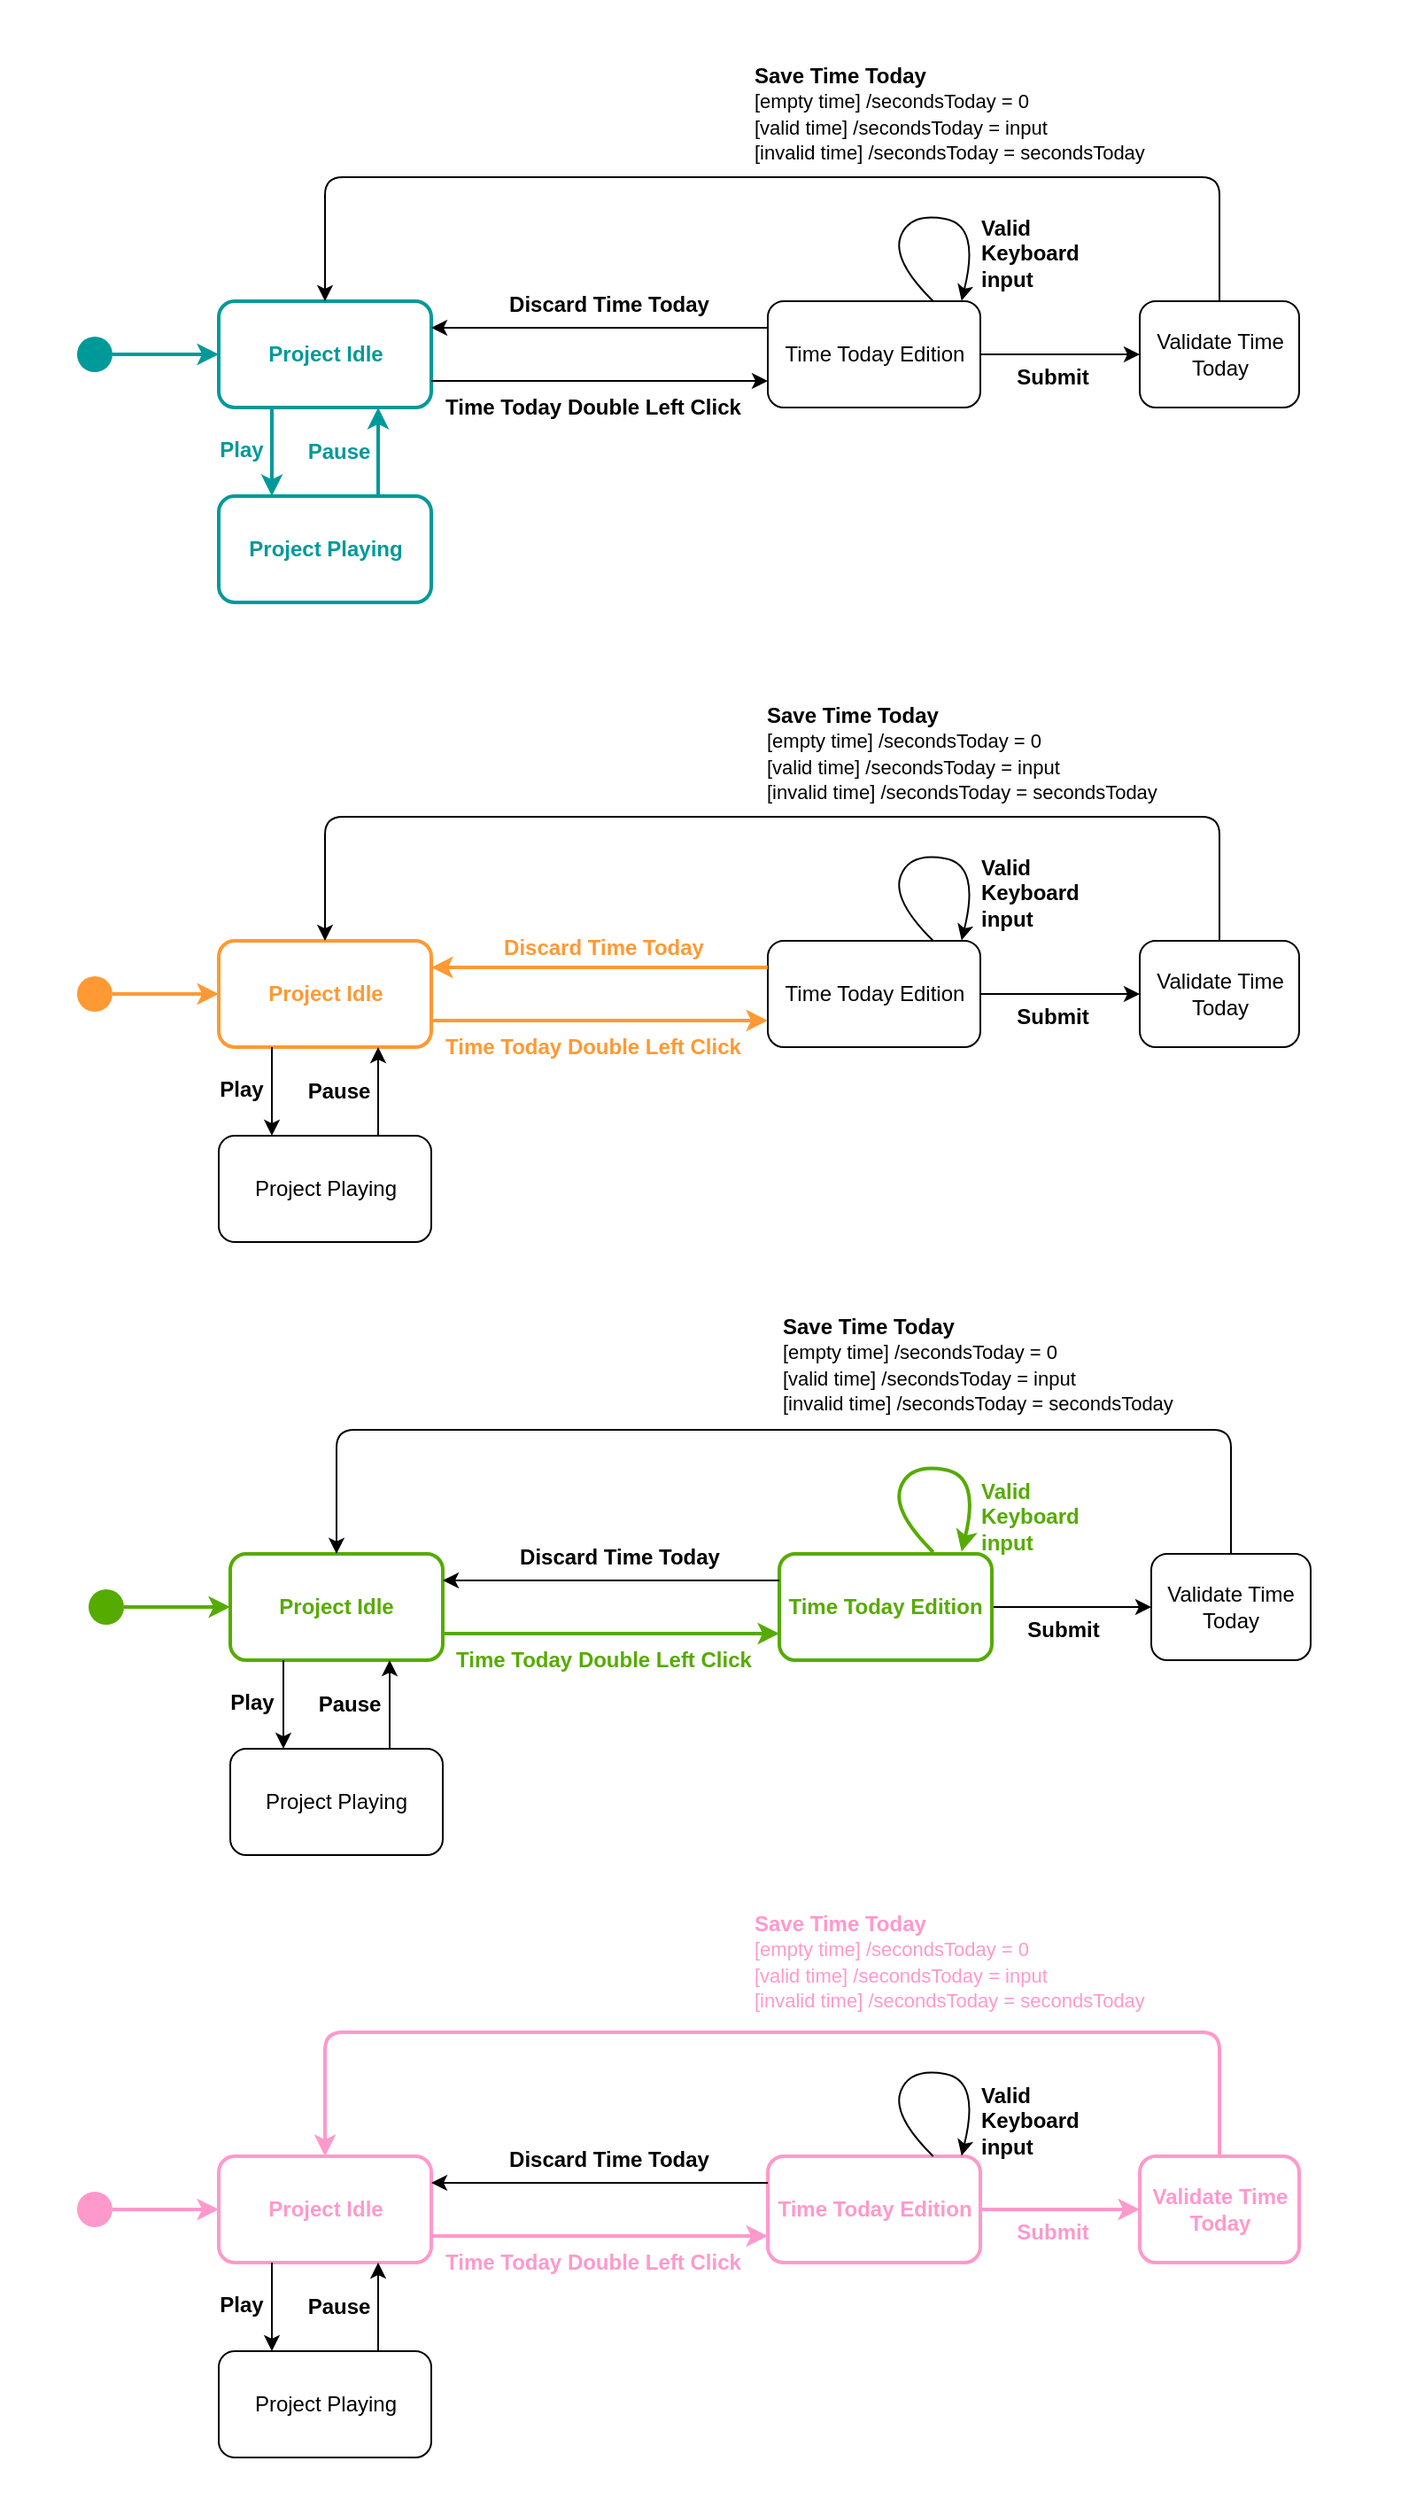 <mxfile>
    <diagram id="kMPdosbnTpvwD0el_NZG" name="Page-1">
        <mxGraphModel dx="1601" dy="469" grid="1" gridSize="10" guides="1" tooltips="1" connect="1" arrows="1" fold="1" page="1" pageScale="1" pageWidth="850" pageHeight="1100" math="0" shadow="0">
            <root>
                <mxCell id="0"/>
                <mxCell id="1" parent="0"/>
                <mxCell id="2" value="" style="rounded=0;whiteSpace=wrap;html=1;fillColor=#FFFFFF;strokeColor=none;strokeWidth=0;" parent="1" vertex="1">
                    <mxGeometry x="-820" y="50" width="790" height="1410" as="geometry"/>
                </mxCell>
                <mxCell id="73" value="&lt;b&gt;&lt;font color=&quot;#009999&quot;&gt;Project Idle&lt;/font&gt;&lt;/b&gt;" style="rounded=1;whiteSpace=wrap;html=1;fontColor=#000000;fillColor=none;strokeColor=#009999;strokeWidth=2;" parent="1" vertex="1">
                    <mxGeometry x="-696.5" y="220" width="120" height="60" as="geometry"/>
                </mxCell>
                <mxCell id="74" value="" style="ellipse;fillColor=#009999;strokeColor=none;" parent="1" vertex="1">
                    <mxGeometry x="-776.5" y="240" width="20" height="20" as="geometry"/>
                </mxCell>
                <mxCell id="75" style="edgeStyle=none;html=1;fontSize=12;startArrow=none;strokeColor=#009999;strokeWidth=2;" parent="1" source="74" target="73" edge="1">
                    <mxGeometry relative="1" as="geometry">
                        <mxPoint x="-706.5" y="250" as="targetPoint"/>
                        <mxPoint x="-766.5" y="250" as="sourcePoint"/>
                    </mxGeometry>
                </mxCell>
                <mxCell id="76" value="&lt;b&gt;Time Today Double Left Click&lt;/b&gt;" style="text;html=1;strokeColor=none;fillColor=none;align=center;verticalAlign=middle;whiteSpace=wrap;rounded=0;fontColor=#000000;" parent="1" vertex="1">
                    <mxGeometry x="-576.5" y="265" width="182" height="30" as="geometry"/>
                </mxCell>
                <mxCell id="77" style="edgeStyle=none;html=1;exitX=1;exitY=0.5;exitDx=0;exitDy=0;entryX=0;entryY=0.5;entryDx=0;entryDy=0;strokeColor=#000000;" parent="1" source="78" target="90" edge="1">
                    <mxGeometry relative="1" as="geometry"/>
                </mxCell>
                <mxCell id="78" value="Time Today Edition" style="rounded=1;whiteSpace=wrap;html=1;fontColor=#000000;fillColor=none;strokeColor=#000000;" parent="1" vertex="1">
                    <mxGeometry x="-386.5" y="220" width="120" height="60" as="geometry"/>
                </mxCell>
                <mxCell id="79" value="" style="edgeStyle=none;html=1;entryX=0;entryY=0.75;entryDx=0;entryDy=0;exitX=1;exitY=0.75;exitDx=0;exitDy=0;strokeColor=#000000;" parent="1" source="73" target="78" edge="1">
                    <mxGeometry relative="1" as="geometry">
                        <mxPoint x="-576.5" y="270" as="sourcePoint"/>
                        <mxPoint x="-366.5" y="265" as="targetPoint"/>
                        <Array as="points"/>
                    </mxGeometry>
                </mxCell>
                <mxCell id="80" style="edgeStyle=none;html=1;entryX=1;entryY=0.25;entryDx=0;entryDy=0;fontSize=12;strokeColor=#000000;exitX=0;exitY=0.25;exitDx=0;exitDy=0;" parent="1" source="78" target="73" edge="1">
                    <mxGeometry relative="1" as="geometry">
                        <Array as="points">
                            <mxPoint x="-446.5" y="235"/>
                            <mxPoint x="-516.5" y="235"/>
                        </Array>
                        <mxPoint x="-370.5" y="220" as="sourcePoint"/>
                    </mxGeometry>
                </mxCell>
                <mxCell id="81" value="&lt;div&gt;&lt;b&gt;&lt;font style=&quot;font-size: 12px&quot;&gt;Discard Time Today&lt;/font&gt;&lt;/b&gt;&lt;/div&gt;&lt;span style=&quot;font-size: 11px&quot;&gt;&lt;br&gt;&lt;/span&gt;" style="text;html=1;strokeColor=none;fillColor=none;align=center;verticalAlign=middle;whiteSpace=wrap;rounded=0;fontColor=#000000;" parent="1" vertex="1">
                    <mxGeometry x="-566.5" y="214" width="180" height="30" as="geometry"/>
                </mxCell>
                <mxCell id="82" style="edgeStyle=none;html=1;exitX=0.75;exitY=0;exitDx=0;exitDy=0;entryX=0.75;entryY=1;entryDx=0;entryDy=0;fontSize=12;strokeColor=#009999;strokeWidth=2;" parent="1" source="83" edge="1">
                    <mxGeometry relative="1" as="geometry">
                        <mxPoint x="-606.5" y="280" as="targetPoint"/>
                    </mxGeometry>
                </mxCell>
                <mxCell id="83" value="&lt;b&gt;&lt;font color=&quot;#009999&quot;&gt;Project Playing&lt;/font&gt;&lt;/b&gt;" style="rounded=1;whiteSpace=wrap;html=1;fontSize=12;fontColor=#000000;fillColor=none;strokeColor=#009999;strokeWidth=2;" parent="1" vertex="1">
                    <mxGeometry x="-696.5" y="330" width="120" height="60" as="geometry"/>
                </mxCell>
                <mxCell id="84" style="edgeStyle=none;html=1;fontSize=12;entryX=0.25;entryY=0;entryDx=0;entryDy=0;exitX=0.25;exitY=1;exitDx=0;exitDy=0;strokeColor=#009999;strokeWidth=2;" parent="1" target="83" edge="1">
                    <mxGeometry relative="1" as="geometry">
                        <mxPoint x="-666.5" y="280" as="sourcePoint"/>
                        <Array as="points"/>
                    </mxGeometry>
                </mxCell>
                <mxCell id="85" value="&lt;b&gt;Play&lt;/b&gt;" style="text;html=1;align=center;verticalAlign=middle;resizable=0;points=[];autosize=1;strokeColor=none;fillColor=none;fontColor=#009999;" parent="1" vertex="1">
                    <mxGeometry x="-704.5" y="294" width="40" height="20" as="geometry"/>
                </mxCell>
                <mxCell id="86" value="&lt;b&gt;Pause&lt;/b&gt;" style="text;html=1;align=center;verticalAlign=middle;resizable=0;points=[];autosize=1;strokeColor=none;fillColor=none;fontColor=#009999;" parent="1" vertex="1">
                    <mxGeometry x="-654.5" y="295" width="50" height="20" as="geometry"/>
                </mxCell>
                <mxCell id="87" value="" style="curved=1;endArrow=classic;html=1;exitX=0.042;exitY=0.051;exitDx=0;exitDy=0;entryX=0.924;entryY=-0.005;entryDx=0;entryDy=0;exitPerimeter=0;entryPerimeter=0;strokeColor=#000000;" parent="1" edge="1">
                    <mxGeometry width="50" height="50" relative="1" as="geometry">
                        <mxPoint x="-293.14" y="220" as="sourcePoint"/>
                        <mxPoint x="-277.12" y="219.7" as="targetPoint"/>
                        <Array as="points">
                            <mxPoint x="-316.5" y="196.94"/>
                            <mxPoint x="-306.5" y="170"/>
                            <mxPoint x="-266.5" y="177"/>
                        </Array>
                    </mxGeometry>
                </mxCell>
                <mxCell id="88" value="&lt;b&gt;Valid &lt;br&gt;Keyboard &lt;br&gt;input&lt;/b&gt;&lt;br&gt;&lt;div&gt;&lt;br&gt;&lt;/div&gt;" style="text;html=1;align=left;verticalAlign=middle;resizable=0;points=[];autosize=1;strokeColor=none;fillColor=none;fontColor=#000000;" parent="1" vertex="1">
                    <mxGeometry x="-268" y="170" width="70" height="60" as="geometry"/>
                </mxCell>
                <mxCell id="89" style="edgeStyle=none;html=1;exitX=0.5;exitY=0;exitDx=0;exitDy=0;entryX=0.5;entryY=0;entryDx=0;entryDy=0;strokeColor=#000000;" parent="1" source="90" target="73" edge="1">
                    <mxGeometry relative="1" as="geometry">
                        <Array as="points">
                            <mxPoint x="-131.5" y="150"/>
                            <mxPoint x="-636.5" y="150"/>
                        </Array>
                    </mxGeometry>
                </mxCell>
                <mxCell id="90" value="Validate Time Today" style="rounded=1;whiteSpace=wrap;html=1;fillColor=none;fontColor=#000000;strokeColor=#000000;" parent="1" vertex="1">
                    <mxGeometry x="-176.5" y="220" width="90" height="60" as="geometry"/>
                </mxCell>
                <mxCell id="91" value="&lt;b&gt;Submit&lt;/b&gt;" style="text;html=1;strokeColor=none;fillColor=none;align=center;verticalAlign=middle;whiteSpace=wrap;rounded=0;fontColor=#000000;" parent="1" vertex="1">
                    <mxGeometry x="-254.5" y="248" width="56.5" height="30" as="geometry"/>
                </mxCell>
                <mxCell id="92" value="&lt;div&gt;&lt;font&gt;&lt;b style=&quot;font-size: 12px&quot;&gt;Save Time Today&lt;/b&gt;&lt;br&gt;&lt;font style=&quot;font-size: 11px&quot;&gt;[empty time]&amp;nbsp;&lt;/font&gt;&lt;/font&gt;&lt;span style=&quot;font-size: 11px&quot;&gt;/secondsToday = 0&lt;/span&gt;&lt;/div&gt;&lt;div&gt;&lt;font style=&quot;font-size: 11px&quot;&gt;[valid time]&amp;nbsp;&lt;/font&gt;&lt;span style=&quot;font-size: 11px&quot;&gt;/secondsToday = input&lt;/span&gt;&lt;/div&gt;&lt;div&gt;&lt;span style=&quot;font-size: 11px&quot;&gt;[invalid time] /secondsToday = secondsToday&lt;/span&gt;&lt;/div&gt;" style="text;html=1;strokeColor=none;fillColor=none;align=left;verticalAlign=middle;whiteSpace=wrap;rounded=0;fontColor=#000000;" parent="1" vertex="1">
                    <mxGeometry x="-396.25" y="64" width="230" height="100" as="geometry"/>
                </mxCell>
                <mxCell id="93" value="&lt;b&gt;&lt;font color=&quot;#ff9933&quot;&gt;Project Idle&lt;/font&gt;&lt;/b&gt;" style="rounded=1;whiteSpace=wrap;html=1;fontColor=#000000;fillColor=none;strokeColor=#FF9933;strokeWidth=2;" parent="1" vertex="1">
                    <mxGeometry x="-696.5" y="581" width="120" height="60" as="geometry"/>
                </mxCell>
                <mxCell id="94" value="" style="ellipse;fillColor=#FF9933;strokeColor=none;" parent="1" vertex="1">
                    <mxGeometry x="-776.5" y="601" width="20" height="20" as="geometry"/>
                </mxCell>
                <mxCell id="95" style="edgeStyle=none;html=1;fontSize=12;startArrow=none;strokeColor=#FF9933;strokeWidth=2;" parent="1" source="94" target="93" edge="1">
                    <mxGeometry relative="1" as="geometry">
                        <mxPoint x="-706.5" y="611" as="targetPoint"/>
                        <mxPoint x="-766.5" y="611" as="sourcePoint"/>
                    </mxGeometry>
                </mxCell>
                <mxCell id="96" value="&lt;b&gt;Time Today Double Left Click&lt;/b&gt;" style="text;html=1;strokeColor=none;fillColor=none;align=center;verticalAlign=middle;whiteSpace=wrap;rounded=0;fontColor=#FF9933;" parent="1" vertex="1">
                    <mxGeometry x="-576.5" y="626" width="182" height="30" as="geometry"/>
                </mxCell>
                <mxCell id="97" style="edgeStyle=none;html=1;exitX=1;exitY=0.5;exitDx=0;exitDy=0;entryX=0;entryY=0.5;entryDx=0;entryDy=0;strokeColor=#000000;" parent="1" source="98" target="110" edge="1">
                    <mxGeometry relative="1" as="geometry"/>
                </mxCell>
                <mxCell id="98" value="Time Today Edition" style="rounded=1;whiteSpace=wrap;html=1;fontColor=#000000;fillColor=none;strokeColor=#000000;strokeWidth=1;" parent="1" vertex="1">
                    <mxGeometry x="-386.5" y="581" width="120" height="60" as="geometry"/>
                </mxCell>
                <mxCell id="99" value="" style="edgeStyle=none;html=1;entryX=0;entryY=0.75;entryDx=0;entryDy=0;exitX=1;exitY=0.75;exitDx=0;exitDy=0;strokeColor=#FF9933;strokeWidth=2;" parent="1" source="93" target="98" edge="1">
                    <mxGeometry relative="1" as="geometry">
                        <mxPoint x="-576.5" y="631" as="sourcePoint"/>
                        <mxPoint x="-366.5" y="626" as="targetPoint"/>
                        <Array as="points"/>
                    </mxGeometry>
                </mxCell>
                <mxCell id="100" style="edgeStyle=none;html=1;entryX=1;entryY=0.25;entryDx=0;entryDy=0;fontSize=12;strokeColor=#FF9933;exitX=0;exitY=0.25;exitDx=0;exitDy=0;fontStyle=0;strokeWidth=2;" parent="1" source="98" target="93" edge="1">
                    <mxGeometry relative="1" as="geometry">
                        <Array as="points">
                            <mxPoint x="-446.5" y="596"/>
                            <mxPoint x="-516.5" y="596"/>
                        </Array>
                        <mxPoint x="-370.5" y="581" as="sourcePoint"/>
                    </mxGeometry>
                </mxCell>
                <mxCell id="101" value="&lt;div&gt;&lt;b&gt;&lt;font style=&quot;font-size: 12px&quot;&gt;Discard Time Today&lt;/font&gt;&lt;/b&gt;&lt;/div&gt;&lt;span style=&quot;font-size: 11px&quot;&gt;&lt;br&gt;&lt;/span&gt;" style="text;html=1;strokeColor=none;fillColor=none;align=center;verticalAlign=middle;whiteSpace=wrap;rounded=0;fontColor=#FF9933;" parent="1" vertex="1">
                    <mxGeometry x="-569.5" y="587" width="180" height="10" as="geometry"/>
                </mxCell>
                <mxCell id="102" style="edgeStyle=none;html=1;exitX=0.75;exitY=0;exitDx=0;exitDy=0;entryX=0.75;entryY=1;entryDx=0;entryDy=0;fontSize=12;strokeColor=#000000;strokeWidth=1;" parent="1" source="103" edge="1">
                    <mxGeometry relative="1" as="geometry">
                        <mxPoint x="-606.5" y="641" as="targetPoint"/>
                    </mxGeometry>
                </mxCell>
                <mxCell id="103" value="&lt;font color=&quot;#000000&quot;&gt;Project Playing&lt;/font&gt;" style="rounded=1;whiteSpace=wrap;html=1;fontSize=12;fontColor=#ffffff;fillColor=none;strokeColor=#000000;strokeWidth=1;" parent="1" vertex="1">
                    <mxGeometry x="-696.5" y="691" width="120" height="60" as="geometry"/>
                </mxCell>
                <mxCell id="104" style="edgeStyle=none;html=1;fontSize=12;entryX=0.25;entryY=0;entryDx=0;entryDy=0;exitX=0.25;exitY=1;exitDx=0;exitDy=0;strokeColor=#000000;strokeWidth=1;" parent="1" target="103" edge="1">
                    <mxGeometry relative="1" as="geometry">
                        <mxPoint x="-666.5" y="641" as="sourcePoint"/>
                        <Array as="points"/>
                    </mxGeometry>
                </mxCell>
                <mxCell id="105" value="&lt;b&gt;&lt;font color=&quot;#000000&quot;&gt;Play&lt;/font&gt;&lt;/b&gt;" style="text;html=1;align=center;verticalAlign=middle;resizable=0;points=[];autosize=1;strokeColor=none;fillColor=none;fontColor=#009999;" parent="1" vertex="1">
                    <mxGeometry x="-704.5" y="655" width="40" height="20" as="geometry"/>
                </mxCell>
                <mxCell id="106" value="&lt;b&gt;&lt;font color=&quot;#000000&quot;&gt;Pause&lt;/font&gt;&lt;/b&gt;" style="text;html=1;align=center;verticalAlign=middle;resizable=0;points=[];autosize=1;strokeColor=none;fillColor=none;fontColor=#009999;" parent="1" vertex="1">
                    <mxGeometry x="-654.5" y="656" width="50" height="20" as="geometry"/>
                </mxCell>
                <mxCell id="107" value="" style="curved=1;endArrow=classic;html=1;exitX=0.042;exitY=0.051;exitDx=0;exitDy=0;entryX=0.924;entryY=-0.005;entryDx=0;entryDy=0;exitPerimeter=0;entryPerimeter=0;strokeColor=#000000;strokeWidth=1;" parent="1" edge="1">
                    <mxGeometry width="50" height="50" relative="1" as="geometry">
                        <mxPoint x="-293.14" y="581" as="sourcePoint"/>
                        <mxPoint x="-277.12" y="580.7" as="targetPoint"/>
                        <Array as="points">
                            <mxPoint x="-316.5" y="557.94"/>
                            <mxPoint x="-306.5" y="531"/>
                            <mxPoint x="-266.5" y="538"/>
                        </Array>
                    </mxGeometry>
                </mxCell>
                <mxCell id="108" value="&lt;font color=&quot;#000000&quot;&gt;&lt;b&gt;Valid &lt;br&gt;Keyboard &lt;br&gt;input&lt;/b&gt;&lt;br&gt;&lt;/font&gt;&lt;div&gt;&lt;br&gt;&lt;/div&gt;" style="text;html=1;align=left;verticalAlign=middle;resizable=0;points=[];autosize=1;strokeColor=none;fillColor=none;fontColor=#FF9933;" parent="1" vertex="1">
                    <mxGeometry x="-268" y="531" width="70" height="60" as="geometry"/>
                </mxCell>
                <mxCell id="109" style="edgeStyle=none;html=1;exitX=0.5;exitY=0;exitDx=0;exitDy=0;entryX=0.5;entryY=0;entryDx=0;entryDy=0;strokeColor=#000000;" parent="1" source="110" target="93" edge="1">
                    <mxGeometry relative="1" as="geometry">
                        <Array as="points">
                            <mxPoint x="-131.5" y="511"/>
                            <mxPoint x="-636.5" y="511"/>
                        </Array>
                    </mxGeometry>
                </mxCell>
                <mxCell id="110" value="Validate Time Today" style="rounded=1;whiteSpace=wrap;html=1;fillColor=none;fontColor=#000000;strokeColor=#000000;" parent="1" vertex="1">
                    <mxGeometry x="-176.5" y="581" width="90" height="60" as="geometry"/>
                </mxCell>
                <mxCell id="111" value="&lt;b&gt;Submit&lt;/b&gt;" style="text;html=1;strokeColor=none;fillColor=none;align=center;verticalAlign=middle;whiteSpace=wrap;rounded=0;fontColor=#000000;" parent="1" vertex="1">
                    <mxGeometry x="-254.5" y="609" width="56.5" height="30" as="geometry"/>
                </mxCell>
                <mxCell id="174" value="&lt;b&gt;&lt;font color=&quot;#56ab00&quot;&gt;Project Idle&lt;/font&gt;&lt;/b&gt;" style="rounded=1;whiteSpace=wrap;html=1;fontColor=#000000;fillColor=none;strokeColor=#56AB00;strokeWidth=2;" parent="1" vertex="1">
                    <mxGeometry x="-690" y="927" width="120" height="60" as="geometry"/>
                </mxCell>
                <mxCell id="175" value="" style="ellipse;fillColor=#56AB00;strokeColor=none;" parent="1" vertex="1">
                    <mxGeometry x="-770" y="947" width="20" height="20" as="geometry"/>
                </mxCell>
                <mxCell id="176" style="edgeStyle=none;html=1;fontSize=12;startArrow=none;strokeColor=#56AB00;strokeWidth=2;" parent="1" source="175" target="174" edge="1">
                    <mxGeometry relative="1" as="geometry">
                        <mxPoint x="-700" y="957" as="targetPoint"/>
                        <mxPoint x="-760" y="957" as="sourcePoint"/>
                    </mxGeometry>
                </mxCell>
                <mxCell id="177" value="&lt;b&gt;Time Today Double Left Click&lt;/b&gt;" style="text;html=1;strokeColor=none;fillColor=none;align=center;verticalAlign=middle;whiteSpace=wrap;rounded=0;fontColor=#56AB00;" parent="1" vertex="1">
                    <mxGeometry x="-570" y="972" width="182" height="30" as="geometry"/>
                </mxCell>
                <mxCell id="178" style="edgeStyle=none;html=1;exitX=1;exitY=0.5;exitDx=0;exitDy=0;entryX=0;entryY=0.5;entryDx=0;entryDy=0;strokeColor=#000000;" parent="1" source="179" target="191" edge="1">
                    <mxGeometry relative="1" as="geometry"/>
                </mxCell>
                <mxCell id="179" value="&lt;b&gt;&lt;font color=&quot;#56ab00&quot;&gt;Time Today Edition&lt;/font&gt;&lt;/b&gt;" style="rounded=1;whiteSpace=wrap;html=1;fontColor=#000000;fillColor=none;strokeColor=#56AB00;strokeWidth=2;" parent="1" vertex="1">
                    <mxGeometry x="-380" y="927" width="120" height="60" as="geometry"/>
                </mxCell>
                <mxCell id="180" value="" style="edgeStyle=none;html=1;entryX=0;entryY=0.75;entryDx=0;entryDy=0;exitX=1;exitY=0.75;exitDx=0;exitDy=0;strokeColor=#56AB00;strokeWidth=2;" parent="1" source="174" target="179" edge="1">
                    <mxGeometry relative="1" as="geometry">
                        <mxPoint x="-570" y="977" as="sourcePoint"/>
                        <mxPoint x="-360" y="972" as="targetPoint"/>
                        <Array as="points"/>
                    </mxGeometry>
                </mxCell>
                <mxCell id="181" style="edgeStyle=none;html=1;entryX=1;entryY=0.25;entryDx=0;entryDy=0;fontSize=12;strokeColor=#000000;exitX=0;exitY=0.25;exitDx=0;exitDy=0;" parent="1" source="179" target="174" edge="1">
                    <mxGeometry relative="1" as="geometry">
                        <Array as="points">
                            <mxPoint x="-440" y="942"/>
                            <mxPoint x="-510" y="942"/>
                        </Array>
                        <mxPoint x="-364" y="927" as="sourcePoint"/>
                    </mxGeometry>
                </mxCell>
                <mxCell id="182" value="&lt;div&gt;&lt;b&gt;&lt;font style=&quot;font-size: 12px&quot;&gt;Discard Time Today&lt;/font&gt;&lt;/b&gt;&lt;/div&gt;&lt;span style=&quot;font-size: 11px&quot;&gt;&lt;br&gt;&lt;/span&gt;" style="text;html=1;strokeColor=none;fillColor=none;align=center;verticalAlign=middle;whiteSpace=wrap;rounded=0;fontColor=#000000;" parent="1" vertex="1">
                    <mxGeometry x="-560" y="921" width="180" height="30" as="geometry"/>
                </mxCell>
                <mxCell id="183" style="edgeStyle=none;html=1;exitX=0.75;exitY=0;exitDx=0;exitDy=0;entryX=0.75;entryY=1;entryDx=0;entryDy=0;fontSize=12;strokeColor=#000000;" parent="1" source="184" edge="1">
                    <mxGeometry relative="1" as="geometry">
                        <mxPoint x="-600" y="987" as="targetPoint"/>
                    </mxGeometry>
                </mxCell>
                <mxCell id="184" value="Project Playing" style="rounded=1;whiteSpace=wrap;html=1;fontSize=12;fontColor=#000000;fillColor=none;strokeColor=#000000;" parent="1" vertex="1">
                    <mxGeometry x="-690" y="1037" width="120" height="60" as="geometry"/>
                </mxCell>
                <mxCell id="185" style="edgeStyle=none;html=1;fontSize=12;entryX=0.25;entryY=0;entryDx=0;entryDy=0;exitX=0.25;exitY=1;exitDx=0;exitDy=0;strokeColor=#000000;" parent="1" target="184" edge="1">
                    <mxGeometry relative="1" as="geometry">
                        <mxPoint x="-660" y="987" as="sourcePoint"/>
                        <Array as="points"/>
                    </mxGeometry>
                </mxCell>
                <mxCell id="186" value="&lt;b&gt;Play&lt;/b&gt;" style="text;html=1;align=center;verticalAlign=middle;resizable=0;points=[];autosize=1;strokeColor=none;fillColor=none;fontColor=#000000;" parent="1" vertex="1">
                    <mxGeometry x="-698" y="1001" width="40" height="20" as="geometry"/>
                </mxCell>
                <mxCell id="187" value="&lt;b&gt;Pause&lt;/b&gt;" style="text;html=1;align=center;verticalAlign=middle;resizable=0;points=[];autosize=1;strokeColor=none;fillColor=none;fontColor=#000000;" parent="1" vertex="1">
                    <mxGeometry x="-648" y="1002" width="50" height="20" as="geometry"/>
                </mxCell>
                <mxCell id="188" value="" style="curved=1;endArrow=classic;html=1;exitX=0.042;exitY=0.051;exitDx=0;exitDy=0;entryX=0.924;entryY=-0.005;entryDx=0;entryDy=0;exitPerimeter=0;entryPerimeter=0;strokeColor=#56AB00;strokeWidth=2;" parent="1" edge="1">
                    <mxGeometry width="50" height="50" relative="1" as="geometry">
                        <mxPoint x="-293.14" y="926" as="sourcePoint"/>
                        <mxPoint x="-277.12" y="925.7" as="targetPoint"/>
                        <Array as="points">
                            <mxPoint x="-316.5" y="902.94"/>
                            <mxPoint x="-306.5" y="876"/>
                            <mxPoint x="-266.5" y="883"/>
                        </Array>
                    </mxGeometry>
                </mxCell>
                <mxCell id="189" value="&lt;b&gt;&lt;font color=&quot;#56ab00&quot;&gt;Valid &lt;br&gt;Keyboard &lt;br&gt;input&lt;/font&gt;&lt;br&gt;&lt;/b&gt;" style="text;html=1;align=left;verticalAlign=middle;resizable=0;points=[];autosize=1;strokeColor=none;fillColor=none;fontColor=#000000;" parent="1" vertex="1">
                    <mxGeometry x="-268" y="881" width="70" height="50" as="geometry"/>
                </mxCell>
                <mxCell id="190" style="edgeStyle=none;html=1;exitX=0.5;exitY=0;exitDx=0;exitDy=0;entryX=0.5;entryY=0;entryDx=0;entryDy=0;strokeColor=#000000;" parent="1" source="191" target="174" edge="1">
                    <mxGeometry relative="1" as="geometry">
                        <Array as="points">
                            <mxPoint x="-125" y="857"/>
                            <mxPoint x="-630" y="857"/>
                        </Array>
                    </mxGeometry>
                </mxCell>
                <mxCell id="191" value="Validate Time Today" style="rounded=1;whiteSpace=wrap;html=1;fillColor=none;fontColor=#000000;strokeColor=#000000;" parent="1" vertex="1">
                    <mxGeometry x="-170" y="927" width="90" height="60" as="geometry"/>
                </mxCell>
                <mxCell id="192" value="&lt;b&gt;Submit&lt;/b&gt;" style="text;html=1;strokeColor=none;fillColor=none;align=center;verticalAlign=middle;whiteSpace=wrap;rounded=0;fontColor=#000000;" parent="1" vertex="1">
                    <mxGeometry x="-248" y="955" width="56.5" height="30" as="geometry"/>
                </mxCell>
                <mxCell id="193" value="&lt;div&gt;&lt;font&gt;&lt;b style=&quot;font-size: 12px&quot;&gt;Save Time Today&lt;/b&gt;&lt;br&gt;&lt;font style=&quot;font-size: 11px&quot;&gt;[empty time]&amp;nbsp;&lt;/font&gt;&lt;/font&gt;&lt;span style=&quot;font-size: 11px&quot;&gt;/secondsToday = 0&lt;/span&gt;&lt;/div&gt;&lt;div&gt;&lt;font style=&quot;font-size: 11px&quot;&gt;[valid time]&amp;nbsp;&lt;/font&gt;&lt;span style=&quot;font-size: 11px&quot;&gt;/secondsToday = input&lt;/span&gt;&lt;/div&gt;&lt;div&gt;&lt;span style=&quot;font-size: 11px&quot;&gt;[invalid time] /secondsToday = secondsToday&lt;/span&gt;&lt;/div&gt;" style="text;html=1;strokeColor=none;fillColor=none;align=left;verticalAlign=middle;whiteSpace=wrap;rounded=0;fontColor=#000000;" parent="1" vertex="1">
                    <mxGeometry x="-380" y="770" width="230" height="100" as="geometry"/>
                </mxCell>
                <mxCell id="194" value="&lt;div&gt;&lt;font&gt;&lt;b style=&quot;font-size: 12px&quot;&gt;Save Time Today&lt;/b&gt;&lt;br&gt;&lt;font style=&quot;font-size: 11px&quot;&gt;[empty time]&amp;nbsp;&lt;/font&gt;&lt;/font&gt;&lt;span style=&quot;font-size: 11px&quot;&gt;/secondsToday = 0&lt;/span&gt;&lt;/div&gt;&lt;div&gt;&lt;font style=&quot;font-size: 11px&quot;&gt;[valid time]&amp;nbsp;&lt;/font&gt;&lt;span style=&quot;font-size: 11px&quot;&gt;/secondsToday = input&lt;/span&gt;&lt;/div&gt;&lt;div&gt;&lt;span style=&quot;font-size: 11px&quot;&gt;[invalid time] /secondsToday = secondsToday&lt;/span&gt;&lt;/div&gt;" style="text;html=1;strokeColor=none;fillColor=none;align=left;verticalAlign=middle;whiteSpace=wrap;rounded=0;fontColor=#000000;" parent="1" vertex="1">
                    <mxGeometry x="-389.5" y="425" width="230" height="100" as="geometry"/>
                </mxCell>
                <mxCell id="195" value="&lt;b&gt;&lt;font color=&quot;#ff99cc&quot;&gt;Project Idle&lt;/font&gt;&lt;/b&gt;" style="rounded=1;whiteSpace=wrap;html=1;fontColor=#000000;fillColor=none;strokeColor=#FF99CC;strokeWidth=2;" parent="1" vertex="1">
                    <mxGeometry x="-696.5" y="1267" width="120" height="60" as="geometry"/>
                </mxCell>
                <mxCell id="196" value="" style="ellipse;fillColor=#FF99CC;strokeColor=none;" parent="1" vertex="1">
                    <mxGeometry x="-776.5" y="1287" width="20" height="20" as="geometry"/>
                </mxCell>
                <mxCell id="197" style="edgeStyle=none;html=1;fontSize=12;startArrow=none;strokeColor=#FF99CC;strokeWidth=2;" parent="1" source="196" target="195" edge="1">
                    <mxGeometry relative="1" as="geometry">
                        <mxPoint x="-706.5" y="1297" as="targetPoint"/>
                        <mxPoint x="-766.5" y="1297" as="sourcePoint"/>
                    </mxGeometry>
                </mxCell>
                <mxCell id="198" value="&lt;b&gt;Time Today Double Left Click&lt;/b&gt;" style="text;html=1;strokeColor=none;fillColor=none;align=center;verticalAlign=middle;whiteSpace=wrap;rounded=0;fontColor=#FF99CC;" parent="1" vertex="1">
                    <mxGeometry x="-576.5" y="1312" width="182" height="30" as="geometry"/>
                </mxCell>
                <mxCell id="199" style="edgeStyle=none;html=1;exitX=1;exitY=0.5;exitDx=0;exitDy=0;entryX=0;entryY=0.5;entryDx=0;entryDy=0;strokeColor=#FF99CC;strokeWidth=2;" parent="1" source="200" target="212" edge="1">
                    <mxGeometry relative="1" as="geometry"/>
                </mxCell>
                <mxCell id="200" value="&lt;b&gt;&lt;font color=&quot;#ff99cc&quot;&gt;Time Today Edition&lt;/font&gt;&lt;/b&gt;" style="rounded=1;whiteSpace=wrap;html=1;fontColor=#000000;fillColor=none;strokeColor=#FF99CC;strokeWidth=2;" parent="1" vertex="1">
                    <mxGeometry x="-386.5" y="1267" width="120" height="60" as="geometry"/>
                </mxCell>
                <mxCell id="201" value="" style="edgeStyle=none;html=1;entryX=0;entryY=0.75;entryDx=0;entryDy=0;exitX=1;exitY=0.75;exitDx=0;exitDy=0;strokeColor=#FF99CC;strokeWidth=2;" parent="1" source="195" target="200" edge="1">
                    <mxGeometry relative="1" as="geometry">
                        <mxPoint x="-576.5" y="1317" as="sourcePoint"/>
                        <mxPoint x="-366.5" y="1312" as="targetPoint"/>
                        <Array as="points"/>
                    </mxGeometry>
                </mxCell>
                <mxCell id="202" style="edgeStyle=none;html=1;entryX=1;entryY=0.25;entryDx=0;entryDy=0;fontSize=12;strokeColor=#000000;exitX=0;exitY=0.25;exitDx=0;exitDy=0;" parent="1" source="200" target="195" edge="1">
                    <mxGeometry relative="1" as="geometry">
                        <Array as="points">
                            <mxPoint x="-446.5" y="1282"/>
                            <mxPoint x="-516.5" y="1282"/>
                        </Array>
                        <mxPoint x="-370.5" y="1267" as="sourcePoint"/>
                    </mxGeometry>
                </mxCell>
                <mxCell id="203" value="&lt;div&gt;&lt;b&gt;&lt;font style=&quot;font-size: 12px&quot;&gt;Discard Time Today&lt;/font&gt;&lt;/b&gt;&lt;/div&gt;&lt;span style=&quot;font-size: 11px&quot;&gt;&lt;br&gt;&lt;/span&gt;" style="text;html=1;strokeColor=none;fillColor=none;align=center;verticalAlign=middle;whiteSpace=wrap;rounded=0;fontColor=#000000;" parent="1" vertex="1">
                    <mxGeometry x="-566.5" y="1261" width="180" height="30" as="geometry"/>
                </mxCell>
                <mxCell id="204" style="edgeStyle=none;html=1;exitX=0.75;exitY=0;exitDx=0;exitDy=0;entryX=0.75;entryY=1;entryDx=0;entryDy=0;fontSize=12;strokeColor=#000000;" parent="1" source="205" edge="1">
                    <mxGeometry relative="1" as="geometry">
                        <mxPoint x="-606.5" y="1327" as="targetPoint"/>
                    </mxGeometry>
                </mxCell>
                <mxCell id="205" value="Project Playing" style="rounded=1;whiteSpace=wrap;html=1;fontSize=12;fontColor=#000000;fillColor=none;strokeColor=#000000;" parent="1" vertex="1">
                    <mxGeometry x="-696.5" y="1377" width="120" height="60" as="geometry"/>
                </mxCell>
                <mxCell id="206" style="edgeStyle=none;html=1;fontSize=12;entryX=0.25;entryY=0;entryDx=0;entryDy=0;exitX=0.25;exitY=1;exitDx=0;exitDy=0;strokeColor=#000000;" parent="1" target="205" edge="1">
                    <mxGeometry relative="1" as="geometry">
                        <mxPoint x="-666.5" y="1327" as="sourcePoint"/>
                        <Array as="points"/>
                    </mxGeometry>
                </mxCell>
                <mxCell id="207" value="&lt;b&gt;Play&lt;/b&gt;" style="text;html=1;align=center;verticalAlign=middle;resizable=0;points=[];autosize=1;strokeColor=none;fillColor=none;fontColor=#000000;" parent="1" vertex="1">
                    <mxGeometry x="-704.5" y="1341" width="40" height="20" as="geometry"/>
                </mxCell>
                <mxCell id="208" value="&lt;b&gt;Pause&lt;/b&gt;" style="text;html=1;align=center;verticalAlign=middle;resizable=0;points=[];autosize=1;strokeColor=none;fillColor=none;fontColor=#000000;" parent="1" vertex="1">
                    <mxGeometry x="-654.5" y="1342" width="50" height="20" as="geometry"/>
                </mxCell>
                <mxCell id="209" value="" style="curved=1;endArrow=classic;html=1;exitX=0.042;exitY=0.051;exitDx=0;exitDy=0;entryX=0.924;entryY=-0.005;entryDx=0;entryDy=0;exitPerimeter=0;entryPerimeter=0;strokeColor=#000000;strokeWidth=1;" parent="1" edge="1">
                    <mxGeometry width="50" height="50" relative="1" as="geometry">
                        <mxPoint x="-293.14" y="1267" as="sourcePoint"/>
                        <mxPoint x="-277.12" y="1266.7" as="targetPoint"/>
                        <Array as="points">
                            <mxPoint x="-316.5" y="1243.94"/>
                            <mxPoint x="-306.5" y="1217"/>
                            <mxPoint x="-266.5" y="1224"/>
                        </Array>
                    </mxGeometry>
                </mxCell>
                <mxCell id="210" value="&lt;b&gt;&lt;font color=&quot;#000000&quot;&gt;Valid &lt;br&gt;Keyboard &lt;br&gt;input&lt;/font&gt;&lt;br&gt;&lt;/b&gt;" style="text;html=1;align=left;verticalAlign=middle;resizable=0;points=[];autosize=1;strokeColor=none;fillColor=none;fontColor=#FF99CC;" parent="1" vertex="1">
                    <mxGeometry x="-268" y="1222" width="70" height="50" as="geometry"/>
                </mxCell>
                <mxCell id="211" style="edgeStyle=none;html=1;exitX=0.5;exitY=0;exitDx=0;exitDy=0;entryX=0.5;entryY=0;entryDx=0;entryDy=0;strokeColor=#FF99CC;strokeWidth=2;" parent="1" source="212" target="195" edge="1">
                    <mxGeometry relative="1" as="geometry">
                        <Array as="points">
                            <mxPoint x="-131.5" y="1197"/>
                            <mxPoint x="-636.5" y="1197"/>
                        </Array>
                    </mxGeometry>
                </mxCell>
                <mxCell id="212" value="&lt;font color=&quot;#ff99cc&quot;&gt;&lt;b&gt;Validate Time Today&lt;/b&gt;&lt;/font&gt;" style="rounded=1;whiteSpace=wrap;html=1;fillColor=none;fontColor=#000000;strokeColor=#FF99CC;strokeWidth=2;" parent="1" vertex="1">
                    <mxGeometry x="-176.5" y="1267" width="90" height="60" as="geometry"/>
                </mxCell>
                <mxCell id="213" value="&lt;b&gt;Submit&lt;/b&gt;" style="text;html=1;strokeColor=none;fillColor=none;align=center;verticalAlign=middle;whiteSpace=wrap;rounded=0;fontColor=#FF99CC;" parent="1" vertex="1">
                    <mxGeometry x="-254.5" y="1295" width="56.5" height="30" as="geometry"/>
                </mxCell>
                <mxCell id="214" value="&lt;div&gt;&lt;font&gt;&lt;b style=&quot;font-size: 12px&quot;&gt;Save Time Today&lt;/b&gt;&lt;br&gt;&lt;font style=&quot;font-size: 11px&quot;&gt;[empty time]&amp;nbsp;&lt;/font&gt;&lt;/font&gt;&lt;span style=&quot;font-size: 11px&quot;&gt;/secondsToday = 0&lt;/span&gt;&lt;/div&gt;&lt;div&gt;&lt;font style=&quot;font-size: 11px&quot;&gt;[valid time]&amp;nbsp;&lt;/font&gt;&lt;span style=&quot;font-size: 11px&quot;&gt;/secondsToday = input&lt;/span&gt;&lt;/div&gt;&lt;div&gt;&lt;span style=&quot;font-size: 11px&quot;&gt;[invalid time] /secondsToday = secondsToday&lt;/span&gt;&lt;/div&gt;" style="text;html=1;strokeColor=none;fillColor=none;align=left;verticalAlign=middle;whiteSpace=wrap;rounded=0;fontColor=#FF99CC;" parent="1" vertex="1">
                    <mxGeometry x="-396.25" y="1107" width="230" height="100" as="geometry"/>
                </mxCell>
            </root>
        </mxGraphModel>
    </diagram>
</mxfile>
